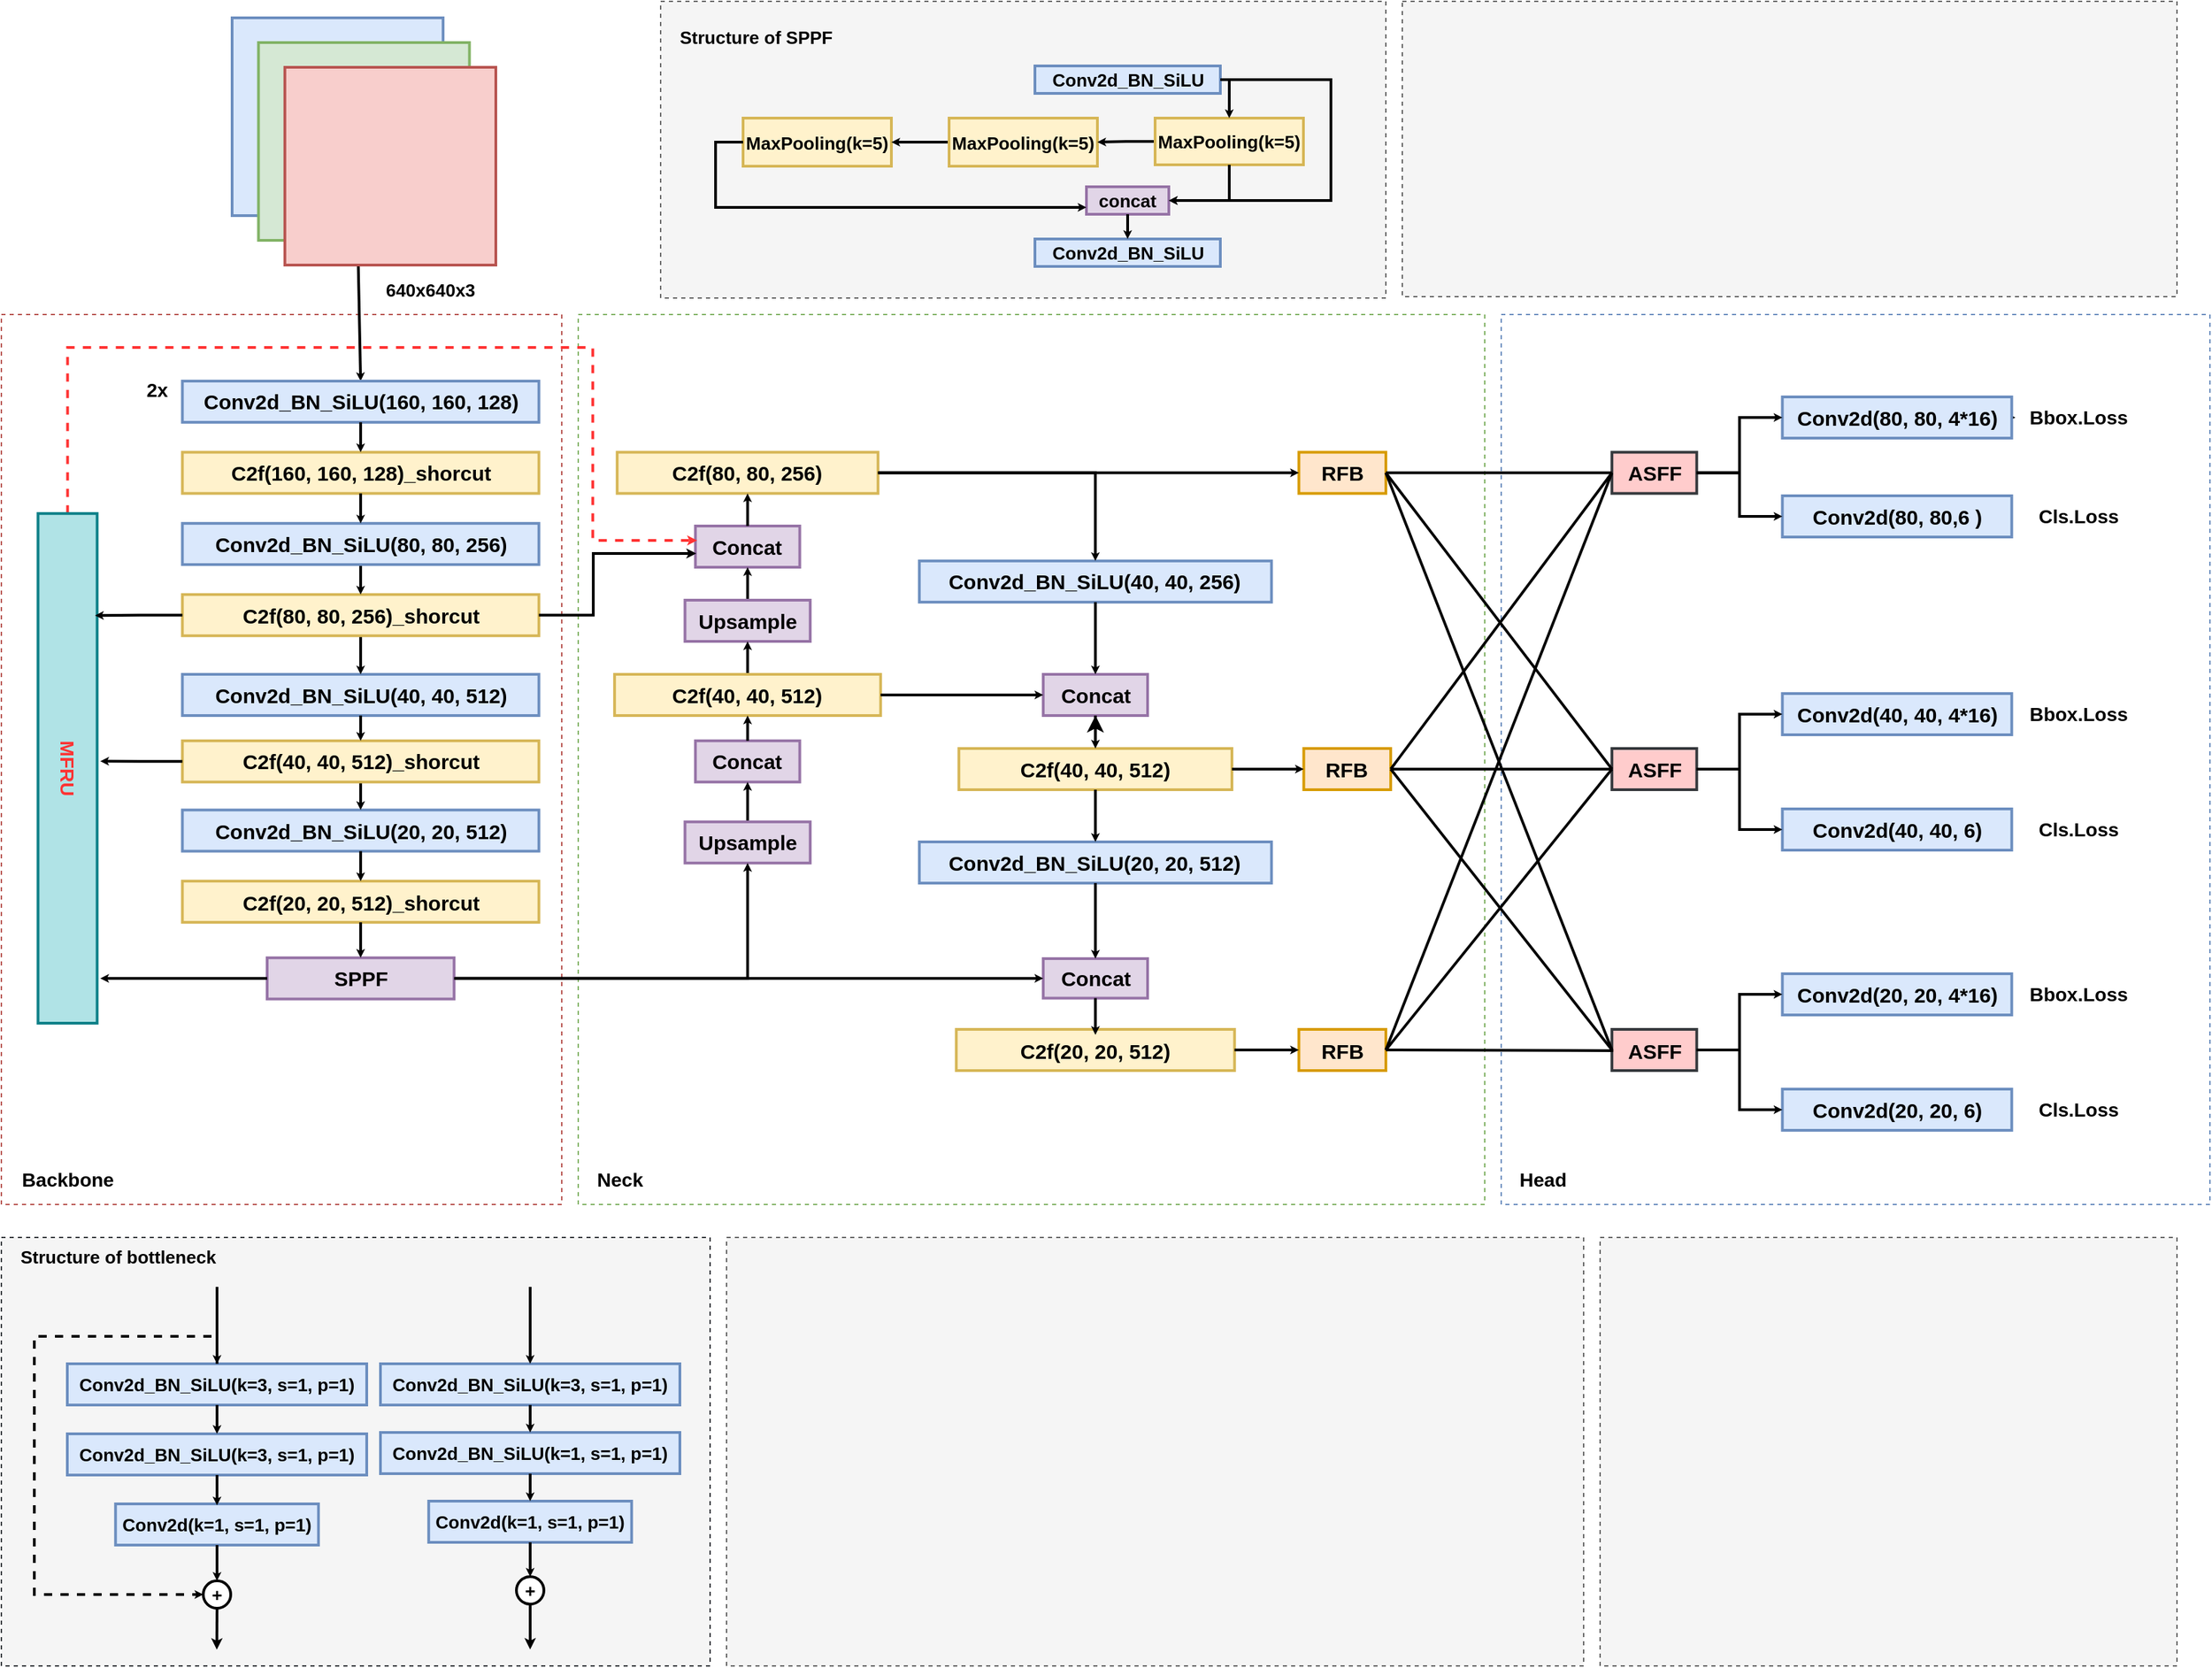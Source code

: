 <mxfile version="21.6.1" type="device">
  <diagram name="第 1 页" id="NDr2Wt75yoK7TmTYEIS4">
    <mxGraphModel dx="2940" dy="1697" grid="1" gridSize="12" guides="0" tooltips="1" connect="1" arrows="1" fold="1" page="1" pageScale="1" pageWidth="827" pageHeight="1169" math="1" shadow="0">
      <root>
        <mxCell id="0" />
        <mxCell id="1" parent="0" />
        <mxCell id="lHUa5RbBdk3-81Ev4RZT-33" value="" style="rounded=0;whiteSpace=wrap;html=1;fillColor=none;dashed=1;strokeColor=#6c8ebf;" vertex="1" parent="1">
          <mxGeometry x="1116" y="228" width="516" height="648" as="geometry" />
        </mxCell>
        <mxCell id="lHUa5RbBdk3-81Ev4RZT-31" value="" style="rounded=0;whiteSpace=wrap;html=1;fillColor=none;dashed=1;strokeColor=#b85450;" vertex="1" parent="1">
          <mxGeometry x="24" y="228" width="408" height="648" as="geometry" />
        </mxCell>
        <mxCell id="lHUa5RbBdk3-81Ev4RZT-32" value="" style="rounded=0;whiteSpace=wrap;html=1;fillColor=none;dashed=1;strokeColor=#82b366;" vertex="1" parent="1">
          <mxGeometry x="444" y="228" width="660" height="648" as="geometry" />
        </mxCell>
        <mxCell id="z4h9OHSXeyEkgedwNMql-49" value="" style="rounded=0;whiteSpace=wrap;html=1;fillColor=#f5f5f5;dashed=1;strokeColor=#36393d;" parent="1" vertex="1">
          <mxGeometry x="24" y="900" width="516" height="312" as="geometry" />
        </mxCell>
        <mxCell id="actxbfNUs20nw73ZWsB2-2" value="" style="rounded=0;whiteSpace=wrap;html=1;fillColor=#f5f5f5;strokeColor=#666666;dashed=1;fontColor=#333333;fontSize=13;fontStyle=1;strokeWidth=1;" parent="1" vertex="1">
          <mxGeometry x="552" y="900" width="624" height="312" as="geometry" />
        </mxCell>
        <mxCell id="rH9pZTcMaieKyR6sFyvk-13" value="&lt;font style=&quot;font-size: 13px;&quot;&gt;640x640x3&lt;/font&gt;" style="text;html=1;align=center;verticalAlign=middle;resizable=0;points=[];autosize=1;strokeColor=none;fillColor=none;fontStyle=1;fontSize=13;strokeWidth=2;" parent="1" vertex="1">
          <mxGeometry x="288" y="192.0" width="96" height="36" as="geometry" />
        </mxCell>
        <mxCell id="3EQ2N2UAVcV_zlqHuZXD-59" value="Structure of bottleneck" style="text;whiteSpace=wrap;fontStyle=1;fontSize=13;strokeWidth=2;" parent="1" vertex="1">
          <mxGeometry x="36" y="900" width="168" height="28" as="geometry" />
        </mxCell>
        <mxCell id="QCKjsTRWbGNC5z5zQ7tu-47" value="&lt;font style=&quot;font-size: 14px;&quot;&gt;&lt;span style=&quot;font-size: 14px;&quot;&gt;Backbone&lt;/span&gt;&lt;/font&gt;" style="text;html=1;align=center;verticalAlign=middle;resizable=0;points=[];autosize=1;strokeColor=none;fillColor=none;fontSize=14;fontStyle=1;strokeWidth=2;" parent="1" vertex="1">
          <mxGeometry x="24" y="840" width="96" height="36" as="geometry" />
        </mxCell>
        <mxCell id="QCKjsTRWbGNC5z5zQ7tu-48" value="&lt;font style=&quot;font-size: 14px;&quot;&gt;&lt;span style=&quot;font-size: 14px;&quot;&gt;Neck&lt;/span&gt;&lt;/font&gt;" style="text;html=1;align=center;verticalAlign=middle;resizable=0;points=[];autosize=1;strokeColor=none;fillColor=none;fontSize=14;fontStyle=1;strokeWidth=2;" parent="1" vertex="1">
          <mxGeometry x="444" y="840" width="60" height="36" as="geometry" />
        </mxCell>
        <mxCell id="QCKjsTRWbGNC5z5zQ7tu-49" value="&lt;font style=&quot;font-size: 14px;&quot;&gt;&lt;span style=&quot;font-size: 14px;&quot;&gt;Head&lt;/span&gt;&lt;/font&gt;" style="text;html=1;align=center;verticalAlign=middle;resizable=0;points=[];autosize=1;strokeColor=none;fillColor=none;fontSize=14;fontStyle=1;strokeWidth=2;" parent="1" vertex="1">
          <mxGeometry x="1116.0" y="840" width="60" height="36" as="geometry" />
        </mxCell>
        <mxCell id="wCTWLyg3z84zOQGdiqtX-27" value="" style="rounded=0;whiteSpace=wrap;html=1;fillColor=#f5f5f5;strokeColor=#666666;dashed=1;fontColor=#333333;fontSize=13;fontStyle=1;strokeWidth=1;" parent="1" vertex="1">
          <mxGeometry x="1188" y="900" width="420" height="312" as="geometry" />
        </mxCell>
        <mxCell id="wCTWLyg3z84zOQGdiqtX-28" value="" style="rounded=0;whiteSpace=wrap;html=1;fillColor=#f5f5f5;strokeColor=#666666;dashed=1;rotation=0;fontColor=#333333;fontSize=13;fontStyle=1;strokeWidth=1;" parent="1" vertex="1">
          <mxGeometry x="1044" width="564" height="215" as="geometry" />
        </mxCell>
        <mxCell id="z4h9OHSXeyEkgedwNMql-3" value="" style="endArrow=classic;html=1;rounded=0;entryX=0.5;entryY=0;entryDx=0;entryDy=0;strokeWidth=2;endSize=0;fontSize=13;fontStyle=1;exitX=0.348;exitY=0.999;exitDx=0;exitDy=0;exitPerimeter=0;" parent="1" target="QCKjsTRWbGNC5z5zQ7tu-2" edge="1" source="z4h9OHSXeyEkgedwNMql-6">
          <mxGeometry width="50" height="50" relative="1" as="geometry">
            <mxPoint x="288" y="168" as="sourcePoint" />
            <mxPoint x="396" y="168" as="targetPoint" />
          </mxGeometry>
        </mxCell>
        <mxCell id="z4h9OHSXeyEkgedwNMql-7" value="" style="group;fontSize=13;fontStyle=1;strokeWidth=2;" parent="1" vertex="1" connectable="0">
          <mxGeometry x="192" y="12" width="192" height="180" as="geometry" />
        </mxCell>
        <mxCell id="z4h9OHSXeyEkgedwNMql-4" value="" style="rounded=0;whiteSpace=wrap;html=1;fillColor=#dae8fc;strokeColor=#6c8ebf;fontSize=13;fontStyle=1;strokeWidth=2;" parent="z4h9OHSXeyEkgedwNMql-7" vertex="1">
          <mxGeometry width="153.6" height="144.0" as="geometry" />
        </mxCell>
        <mxCell id="z4h9OHSXeyEkgedwNMql-5" value="" style="rounded=0;whiteSpace=wrap;html=1;fillColor=#d5e8d4;strokeColor=#82b366;fontSize=13;fontStyle=1;strokeWidth=2;" parent="z4h9OHSXeyEkgedwNMql-7" vertex="1">
          <mxGeometry x="19.2" y="18.0" width="153.6" height="144.0" as="geometry" />
        </mxCell>
        <mxCell id="z4h9OHSXeyEkgedwNMql-6" value="" style="rounded=0;whiteSpace=wrap;html=1;fillColor=#f8cecc;strokeColor=#b85450;fontSize=13;fontStyle=1;strokeWidth=2;" parent="z4h9OHSXeyEkgedwNMql-7" vertex="1">
          <mxGeometry x="38.4" y="36.0" width="153.6" height="144.0" as="geometry" />
        </mxCell>
        <mxCell id="z4h9OHSXeyEkgedwNMql-44" value="" style="group" parent="1" vertex="1" connectable="0">
          <mxGeometry x="504" width="528" height="216" as="geometry" />
        </mxCell>
        <mxCell id="3EQ2N2UAVcV_zlqHuZXD-55" value="" style="rounded=0;whiteSpace=wrap;html=1;fillColor=#f5f5f5;strokeColor=#666666;dashed=1;fontColor=#333333;fontSize=13;fontStyle=1;strokeWidth=1;" parent="z4h9OHSXeyEkgedwNMql-44" vertex="1">
          <mxGeometry width="528" height="216" as="geometry" />
        </mxCell>
        <mxCell id="3EQ2N2UAVcV_zlqHuZXD-58" value="Structure of SPPF" style="text;whiteSpace=wrap;fontStyle=1;fontSize=13;strokeWidth=2;" parent="z4h9OHSXeyEkgedwNMql-44" vertex="1">
          <mxGeometry x="12" y="12" width="130" height="28" as="geometry" />
        </mxCell>
        <mxCell id="3EQ2N2UAVcV_zlqHuZXD-28" value="MaxPooling&lt;span style=&quot;background-color: initial; font-size: 13px;&quot;&gt;(k=5)&lt;/span&gt;" style="rounded=0;whiteSpace=wrap;html=1;fillColor=#fff2cc;strokeColor=#d6b656;fontSize=13;fontStyle=1;strokeWidth=2;" parent="z4h9OHSXeyEkgedwNMql-44" vertex="1">
          <mxGeometry x="60" y="85" width="108" height="35" as="geometry" />
        </mxCell>
        <mxCell id="3EQ2N2UAVcV_zlqHuZXD-29" value="" style="edgeStyle=orthogonalEdgeStyle;rounded=0;orthogonalLoop=1;jettySize=auto;html=1;fontSize=13;fontStyle=1;strokeWidth=2;endSize=0;" parent="z4h9OHSXeyEkgedwNMql-44" source="3EQ2N2UAVcV_zlqHuZXD-31" target="3EQ2N2UAVcV_zlqHuZXD-28" edge="1">
          <mxGeometry relative="1" as="geometry" />
        </mxCell>
        <mxCell id="3EQ2N2UAVcV_zlqHuZXD-31" value="MaxPooling&lt;span style=&quot;background-color: initial; font-size: 13px;&quot;&gt;(k=5)&lt;/span&gt;" style="rounded=0;whiteSpace=wrap;html=1;fillColor=#fff2cc;strokeColor=#d6b656;fontSize=13;fontStyle=1;rotation=0;strokeWidth=2;" parent="z4h9OHSXeyEkgedwNMql-44" vertex="1">
          <mxGeometry x="210" y="85" width="108" height="35" as="geometry" />
        </mxCell>
        <mxCell id="3EQ2N2UAVcV_zlqHuZXD-32" value="" style="edgeStyle=orthogonalEdgeStyle;rounded=0;orthogonalLoop=1;jettySize=auto;html=1;fontSize=13;fontStyle=1;strokeWidth=2;endSize=0;" parent="z4h9OHSXeyEkgedwNMql-44" source="3EQ2N2UAVcV_zlqHuZXD-34" target="3EQ2N2UAVcV_zlqHuZXD-31" edge="1">
          <mxGeometry relative="1" as="geometry" />
        </mxCell>
        <mxCell id="3EQ2N2UAVcV_zlqHuZXD-34" value="MaxPooling&lt;span style=&quot;background-color: initial; font-size: 13px;&quot;&gt;(k=5)&lt;/span&gt;" style="rounded=0;whiteSpace=wrap;html=1;fillColor=#fff2cc;strokeColor=#d6b656;fontSize=13;fontStyle=1;rotation=0;strokeWidth=2;" parent="z4h9OHSXeyEkgedwNMql-44" vertex="1">
          <mxGeometry x="360" y="85" width="108" height="34" as="geometry" />
        </mxCell>
        <mxCell id="3EQ2N2UAVcV_zlqHuZXD-35" style="edgeStyle=orthogonalEdgeStyle;rounded=0;orthogonalLoop=1;jettySize=auto;html=1;exitX=0.5;exitY=1;exitDx=0;exitDy=0;entryX=0.5;entryY=0;entryDx=0;entryDy=0;fontSize=13;fontStyle=1;strokeWidth=2;" parent="z4h9OHSXeyEkgedwNMql-44" source="3EQ2N2UAVcV_zlqHuZXD-39" edge="1">
          <mxGeometry relative="1" as="geometry">
            <mxPoint x="371.0" y="174" as="targetPoint" />
          </mxGeometry>
        </mxCell>
        <mxCell id="3EQ2N2UAVcV_zlqHuZXD-36" value="concat" style="rounded=0;whiteSpace=wrap;html=1;rotation=0;fillColor=#e1d5e7;strokeColor=#9673a6;fontSize=13;fontStyle=1;strokeWidth=2;" parent="z4h9OHSXeyEkgedwNMql-44" vertex="1">
          <mxGeometry x="310" y="135" width="60" height="20" as="geometry" />
        </mxCell>
        <mxCell id="z4h9OHSXeyEkgedwNMql-41" style="edgeStyle=orthogonalEdgeStyle;rounded=0;orthogonalLoop=1;jettySize=auto;html=1;exitX=0;exitY=0.5;exitDx=0;exitDy=0;entryX=0;entryY=0.75;entryDx=0;entryDy=0;strokeWidth=2;endSize=0;fontSize=13;fontStyle=1" parent="z4h9OHSXeyEkgedwNMql-44" source="3EQ2N2UAVcV_zlqHuZXD-28" target="3EQ2N2UAVcV_zlqHuZXD-36" edge="1">
          <mxGeometry relative="1" as="geometry" />
        </mxCell>
        <mxCell id="3EQ2N2UAVcV_zlqHuZXD-33" style="edgeStyle=orthogonalEdgeStyle;rounded=0;orthogonalLoop=1;jettySize=auto;html=1;exitX=0.5;exitY=1;exitDx=0;exitDy=0;entryX=1;entryY=0.5;entryDx=0;entryDy=0;fontSize=13;fontStyle=1;strokeWidth=2;endSize=0;" parent="z4h9OHSXeyEkgedwNMql-44" source="3EQ2N2UAVcV_zlqHuZXD-34" target="3EQ2N2UAVcV_zlqHuZXD-36" edge="1">
          <mxGeometry relative="1" as="geometry" />
        </mxCell>
        <mxCell id="3EQ2N2UAVcV_zlqHuZXD-37" style="edgeStyle=orthogonalEdgeStyle;rounded=0;orthogonalLoop=1;jettySize=auto;html=1;exitX=1;exitY=0.5;exitDx=0;exitDy=0;entryX=0.5;entryY=0;entryDx=0;entryDy=0;fontSize=13;fontStyle=1;strokeWidth=2;endSize=0;" parent="z4h9OHSXeyEkgedwNMql-44" source="3EQ2N2UAVcV_zlqHuZXD-38" target="3EQ2N2UAVcV_zlqHuZXD-34" edge="1">
          <mxGeometry relative="1" as="geometry" />
        </mxCell>
        <mxCell id="3EQ2N2UAVcV_zlqHuZXD-38" value="Conv2d_BN_SiLU" style="rounded=0;whiteSpace=wrap;html=1;fillColor=#dae8fc;strokeColor=#6c8ebf;fontSize=13;fontStyle=1;strokeWidth=2;" parent="z4h9OHSXeyEkgedwNMql-44" vertex="1">
          <mxGeometry x="272.5" y="47" width="135" height="20" as="geometry" />
        </mxCell>
        <mxCell id="3EQ2N2UAVcV_zlqHuZXD-26" style="edgeStyle=orthogonalEdgeStyle;rounded=0;orthogonalLoop=1;jettySize=auto;html=1;exitX=1;exitY=0.5;exitDx=0;exitDy=0;entryX=1;entryY=0.5;entryDx=0;entryDy=0;fontSize=13;fontStyle=1;strokeWidth=2;endSize=0;" parent="z4h9OHSXeyEkgedwNMql-44" source="3EQ2N2UAVcV_zlqHuZXD-38" target="3EQ2N2UAVcV_zlqHuZXD-36" edge="1">
          <mxGeometry relative="1" as="geometry">
            <mxPoint x="477.5" y="45" as="sourcePoint" />
            <Array as="points">
              <mxPoint x="488" y="57" />
              <mxPoint x="488" y="145" />
            </Array>
          </mxGeometry>
        </mxCell>
        <mxCell id="3EQ2N2UAVcV_zlqHuZXD-39" value="Conv2d_BN_SiLU" style="rounded=0;whiteSpace=wrap;html=1;fillColor=#dae8fc;strokeColor=#6c8ebf;fontSize=13;fontStyle=1;strokeWidth=2;" parent="z4h9OHSXeyEkgedwNMql-44" vertex="1">
          <mxGeometry x="272.5" y="173" width="135" height="20" as="geometry" />
        </mxCell>
        <mxCell id="z4h9OHSXeyEkgedwNMql-42" style="edgeStyle=orthogonalEdgeStyle;rounded=0;orthogonalLoop=1;jettySize=auto;html=1;exitX=0.5;exitY=1;exitDx=0;exitDy=0;entryX=0.5;entryY=0;entryDx=0;entryDy=0;strokeWidth=2;endSize=0;fontSize=13;fontStyle=1" parent="z4h9OHSXeyEkgedwNMql-44" source="3EQ2N2UAVcV_zlqHuZXD-36" target="3EQ2N2UAVcV_zlqHuZXD-39" edge="1">
          <mxGeometry relative="1" as="geometry" />
        </mxCell>
        <mxCell id="z4h9OHSXeyEkgedwNMql-45" value="" style="group" parent="1" vertex="1" connectable="0">
          <mxGeometry x="48" y="972" width="470" height="198" as="geometry" />
        </mxCell>
        <mxCell id="Cyz7uXUKyh5RpZamixAs-4" value="Conv2d_BN_SiLU(k=3, s=1, p=1)" style="rounded=0;whiteSpace=wrap;html=1;fillColor=#dae8fc;strokeColor=#6c8ebf;fontSize=13;fontStyle=1;strokeWidth=2;" parent="z4h9OHSXeyEkgedwNMql-45" vertex="1">
          <mxGeometry x="24" y="20" width="218" height="30" as="geometry" />
        </mxCell>
        <mxCell id="Cyz7uXUKyh5RpZamixAs-6" value="Conv2d_BN_SiLU(k=3, s=1, p=1)" style="rounded=0;whiteSpace=wrap;html=1;fillColor=#dae8fc;strokeColor=#6c8ebf;fontSize=13;fontStyle=1;strokeWidth=2;" parent="z4h9OHSXeyEkgedwNMql-45" vertex="1">
          <mxGeometry x="24" y="71" width="218" height="30" as="geometry" />
        </mxCell>
        <mxCell id="z4h9OHSXeyEkgedwNMql-10" style="edgeStyle=orthogonalEdgeStyle;rounded=0;orthogonalLoop=1;jettySize=auto;html=1;exitX=0.5;exitY=1;exitDx=0;exitDy=0;entryX=0.5;entryY=0;entryDx=0;entryDy=0;strokeWidth=2;endSize=0;fontSize=13;fontStyle=1" parent="z4h9OHSXeyEkgedwNMql-45" source="Cyz7uXUKyh5RpZamixAs-4" target="Cyz7uXUKyh5RpZamixAs-6" edge="1">
          <mxGeometry relative="1" as="geometry" />
        </mxCell>
        <mxCell id="Cyz7uXUKyh5RpZamixAs-8" value="Conv2d(k=1, s=1, p=1)" style="rounded=0;whiteSpace=wrap;html=1;fillColor=#dae8fc;strokeColor=#6c8ebf;fontSize=13;fontStyle=1;strokeWidth=2;" parent="z4h9OHSXeyEkgedwNMql-45" vertex="1">
          <mxGeometry x="59.125" y="122" width="147.75" height="30" as="geometry" />
        </mxCell>
        <mxCell id="z4h9OHSXeyEkgedwNMql-11" style="edgeStyle=orthogonalEdgeStyle;rounded=0;orthogonalLoop=1;jettySize=auto;html=1;exitX=0.5;exitY=1;exitDx=0;exitDy=0;entryX=0.5;entryY=0.035;entryDx=0;entryDy=0;entryPerimeter=0;strokeWidth=2;endSize=0;fontSize=13;fontStyle=1" parent="z4h9OHSXeyEkgedwNMql-45" source="Cyz7uXUKyh5RpZamixAs-6" target="Cyz7uXUKyh5RpZamixAs-8" edge="1">
          <mxGeometry relative="1" as="geometry" />
        </mxCell>
        <mxCell id="Cyz7uXUKyh5RpZamixAs-9" value="" style="endArrow=classic;html=1;rounded=0;fontSize=13;fontStyle=1;strokeWidth=2;" parent="z4h9OHSXeyEkgedwNMql-45" target="Cyz7uXUKyh5RpZamixAs-4" edge="1">
          <mxGeometry width="50" height="50" relative="1" as="geometry">
            <mxPoint x="106" y="50" as="sourcePoint" />
            <mxPoint x="123" y="120" as="targetPoint" />
          </mxGeometry>
        </mxCell>
        <mxCell id="Cyz7uXUKyh5RpZamixAs-14" value="&lt;font style=&quot;font-size: 13px;&quot;&gt;&lt;span style=&quot;font-size: 13px;&quot;&gt;+&lt;/span&gt;&lt;/font&gt;" style="ellipse;whiteSpace=wrap;html=1;aspect=fixed;fontSize=13;fontStyle=1;strokeWidth=2;" parent="z4h9OHSXeyEkgedwNMql-45" vertex="1">
          <mxGeometry x="123" y="178" width="20" height="20" as="geometry" />
        </mxCell>
        <mxCell id="z4h9OHSXeyEkgedwNMql-40" style="edgeStyle=orthogonalEdgeStyle;rounded=0;orthogonalLoop=1;jettySize=auto;html=1;exitX=0.5;exitY=0;exitDx=0;exitDy=0;entryX=0;entryY=0.5;entryDx=0;entryDy=0;strokeWidth=2;endSize=0;fontSize=13;fontStyle=1;dashed=1;" parent="z4h9OHSXeyEkgedwNMql-45" source="Cyz7uXUKyh5RpZamixAs-4" target="Cyz7uXUKyh5RpZamixAs-14" edge="1">
          <mxGeometry relative="1" as="geometry">
            <Array as="points">
              <mxPoint x="133" />
              <mxPoint />
              <mxPoint y="188" />
            </Array>
          </mxGeometry>
        </mxCell>
        <mxCell id="z4h9OHSXeyEkgedwNMql-12" style="edgeStyle=orthogonalEdgeStyle;rounded=0;orthogonalLoop=1;jettySize=auto;html=1;exitX=0.5;exitY=1;exitDx=0;exitDy=0;entryX=0.5;entryY=0;entryDx=0;entryDy=0;strokeWidth=2;endSize=0;fontSize=13;fontStyle=1" parent="z4h9OHSXeyEkgedwNMql-45" source="Cyz7uXUKyh5RpZamixAs-8" target="Cyz7uXUKyh5RpZamixAs-14" edge="1">
          <mxGeometry relative="1" as="geometry" />
        </mxCell>
        <mxCell id="Cyz7uXUKyh5RpZamixAs-21" value="Conv2d(k=1, s=1, p=1)" style="rounded=0;whiteSpace=wrap;html=1;fillColor=#dae8fc;strokeColor=#6c8ebf;fontSize=13;fontStyle=1;rotation=0;strokeWidth=2;" parent="z4h9OHSXeyEkgedwNMql-45" vertex="1">
          <mxGeometry x="287.125" y="120" width="147.75" height="30" as="geometry" />
        </mxCell>
        <mxCell id="Cyz7uXUKyh5RpZamixAs-22" value="" style="endArrow=classic;html=1;rounded=0;fontSize=13;fontStyle=1;strokeWidth=2;" parent="z4h9OHSXeyEkgedwNMql-45" edge="1">
          <mxGeometry width="50" height="50" relative="1" as="geometry">
            <mxPoint x="367" y="51" as="sourcePoint" />
            <mxPoint x="367" y="51" as="targetPoint" />
          </mxGeometry>
        </mxCell>
        <mxCell id="Cyz7uXUKyh5RpZamixAs-27" value="&lt;font style=&quot;font-size: 13px;&quot;&gt;&lt;span style=&quot;font-size: 13px;&quot;&gt;+&lt;/span&gt;&lt;/font&gt;" style="ellipse;whiteSpace=wrap;html=1;aspect=fixed;fontSize=13;fontStyle=1;strokeWidth=2;" parent="z4h9OHSXeyEkgedwNMql-45" vertex="1">
          <mxGeometry x="351" y="175" width="20" height="20" as="geometry" />
        </mxCell>
        <mxCell id="z4h9OHSXeyEkgedwNMql-29" style="edgeStyle=orthogonalEdgeStyle;rounded=0;orthogonalLoop=1;jettySize=auto;html=1;exitX=0.5;exitY=1;exitDx=0;exitDy=0;entryX=0.5;entryY=0;entryDx=0;entryDy=0;strokeWidth=2;endSize=0;fontSize=13;fontStyle=1" parent="z4h9OHSXeyEkgedwNMql-45" source="Cyz7uXUKyh5RpZamixAs-21" target="Cyz7uXUKyh5RpZamixAs-27" edge="1">
          <mxGeometry relative="1" as="geometry" />
        </mxCell>
        <mxCell id="wCTWLyg3z84zOQGdiqtX-8" value="Conv2d_BN_SiLU(k=3, s=1, p=1)" style="rounded=0;whiteSpace=wrap;html=1;fillColor=#dae8fc;strokeColor=#6c8ebf;rotation=0;fontSize=13;fontStyle=1;strokeWidth=2;" parent="z4h9OHSXeyEkgedwNMql-45" vertex="1">
          <mxGeometry x="252" y="20" width="218" height="30" as="geometry" />
        </mxCell>
        <mxCell id="Cyz7uXUKyh5RpZamixAs-19" value="Conv2d_BN_SiLU(k=1, s=1, p=1)" style="rounded=0;whiteSpace=wrap;html=1;fillColor=#dae8fc;strokeColor=#6c8ebf;fontSize=13;fontStyle=1;rotation=0;strokeWidth=2;" parent="z4h9OHSXeyEkgedwNMql-45" vertex="1">
          <mxGeometry x="252" y="70" width="218" height="30" as="geometry" />
        </mxCell>
        <mxCell id="z4h9OHSXeyEkgedwNMql-28" style="edgeStyle=orthogonalEdgeStyle;rounded=0;orthogonalLoop=1;jettySize=auto;html=1;exitX=0.5;exitY=1;exitDx=0;exitDy=0;entryX=0.5;entryY=0;entryDx=0;entryDy=0;strokeWidth=2;endSize=0;fontSize=13;fontStyle=1" parent="z4h9OHSXeyEkgedwNMql-45" source="Cyz7uXUKyh5RpZamixAs-19" target="Cyz7uXUKyh5RpZamixAs-21" edge="1">
          <mxGeometry relative="1" as="geometry" />
        </mxCell>
        <mxCell id="z4h9OHSXeyEkgedwNMql-17" style="edgeStyle=orthogonalEdgeStyle;rounded=0;orthogonalLoop=1;jettySize=auto;html=1;exitX=0.5;exitY=1;exitDx=0;exitDy=0;entryX=0.5;entryY=0;entryDx=0;entryDy=0;strokeWidth=2;endSize=0;fontSize=13;fontStyle=1" parent="z4h9OHSXeyEkgedwNMql-45" source="wCTWLyg3z84zOQGdiqtX-8" target="Cyz7uXUKyh5RpZamixAs-19" edge="1">
          <mxGeometry relative="1" as="geometry" />
        </mxCell>
        <mxCell id="z4h9OHSXeyEkgedwNMql-47" value="" style="endArrow=classic;html=1;rounded=0;entryX=0.5;entryY=0;entryDx=0;entryDy=0;strokeWidth=2;endSize=0;" parent="1" target="Cyz7uXUKyh5RpZamixAs-4" edge="1">
          <mxGeometry width="50" height="50" relative="1" as="geometry">
            <mxPoint x="181" y="936" as="sourcePoint" />
            <mxPoint x="362" y="936" as="targetPoint" />
          </mxGeometry>
        </mxCell>
        <mxCell id="z4h9OHSXeyEkgedwNMql-50" value="" style="endArrow=classic;html=1;rounded=0;strokeWidth=2;endSize=0;" parent="1" target="wCTWLyg3z84zOQGdiqtX-8" edge="1">
          <mxGeometry width="50" height="50" relative="1" as="geometry">
            <mxPoint x="409" y="936" as="sourcePoint" />
            <mxPoint x="193" y="1004" as="targetPoint" />
          </mxGeometry>
        </mxCell>
        <mxCell id="z4h9OHSXeyEkgedwNMql-52" style="edgeStyle=orthogonalEdgeStyle;rounded=0;orthogonalLoop=1;jettySize=auto;html=1;exitX=0.5;exitY=1;exitDx=0;exitDy=0;entryX=0.304;entryY=0.962;entryDx=0;entryDy=0;entryPerimeter=0;strokeWidth=2;endSize=2;" parent="1" source="Cyz7uXUKyh5RpZamixAs-14" target="z4h9OHSXeyEkgedwNMql-49" edge="1">
          <mxGeometry relative="1" as="geometry" />
        </mxCell>
        <mxCell id="z4h9OHSXeyEkgedwNMql-55" style="edgeStyle=orthogonalEdgeStyle;rounded=0;orthogonalLoop=1;jettySize=auto;html=1;exitX=0.5;exitY=1;exitDx=0;exitDy=0;strokeWidth=2;endSize=2;" parent="1" source="Cyz7uXUKyh5RpZamixAs-27" edge="1">
          <mxGeometry relative="1" as="geometry">
            <mxPoint x="409" y="1200" as="targetPoint" />
            <Array as="points">
              <mxPoint x="409" y="1200" />
              <mxPoint x="409" y="1200" />
            </Array>
          </mxGeometry>
        </mxCell>
        <mxCell id="QCKjsTRWbGNC5z5zQ7tu-3" value="&lt;span style=&quot;font-size: 14px;&quot;&gt;&lt;font style=&quot;font-size: 14px;&quot;&gt;2x&lt;/font&gt;&lt;/span&gt;" style="text;html=1;align=center;verticalAlign=middle;resizable=0;points=[];autosize=1;strokeColor=none;fillColor=none;fontSize=14;fontStyle=1;strokeWidth=2;" parent="1" vertex="1">
          <mxGeometry x="113.233" y="264.952" width="48" height="36" as="geometry" />
        </mxCell>
        <mxCell id="QCKjsTRWbGNC5z5zQ7tu-20" value="&lt;span style=&quot;font-size: 15px;&quot;&gt;Concat&lt;/span&gt;" style="rounded=0;whiteSpace=wrap;html=1;rotation=0;fillColor=#e1d5e7;strokeColor=#9673a6;strokeWidth=2;fontSize=15;fontStyle=1" parent="1" vertex="1">
          <mxGeometry x="529.315" y="382" width="75.973" height="30" as="geometry" />
        </mxCell>
        <mxCell id="QCKjsTRWbGNC5z5zQ7tu-24" value="&lt;span style=&quot;font-size: 15px;&quot;&gt;Concat&lt;/span&gt;" style="rounded=0;whiteSpace=wrap;html=1;rotation=0;fillColor=#e1d5e7;strokeColor=#9673a6;strokeWidth=2;fontSize=15;fontStyle=1;flipH=0;flipV=1;" parent="1" vertex="1">
          <mxGeometry x="529.315" y="538.388" width="75.973" height="30" as="geometry" />
        </mxCell>
        <mxCell id="QCKjsTRWbGNC5z5zQ7tu-25" style="edgeStyle=orthogonalEdgeStyle;orthogonalLoop=1;jettySize=auto;html=1;exitX=0.5;exitY=0;exitDx=0;exitDy=0;entryX=0.5;entryY=1;entryDx=0;entryDy=0;strokeWidth=2;rounded=0;endSize=0;fontSize=15;fontStyle=1" parent="1" source="QCKjsTRWbGNC5z5zQ7tu-26" target="QCKjsTRWbGNC5z5zQ7tu-24" edge="1">
          <mxGeometry relative="1" as="geometry">
            <Array as="points">
              <mxPoint x="567.302" y="580.123" />
              <mxPoint x="567.302" y="580.123" />
            </Array>
          </mxGeometry>
        </mxCell>
        <mxCell id="QCKjsTRWbGNC5z5zQ7tu-26" value="&lt;span style=&quot;font-size: 15px;&quot;&gt;Upsample&lt;/span&gt;" style="rounded=0;whiteSpace=wrap;html=1;rotation=0;fillColor=#e1d5e7;strokeColor=#9673a6;strokeWidth=2;fontSize=15;fontStyle=1" parent="1" vertex="1">
          <mxGeometry x="521.718" y="597.393" width="91.167" height="30" as="geometry" />
        </mxCell>
        <mxCell id="Gp3RY7wI41NApQQ0laFh-113" style="edgeStyle=orthogonalEdgeStyle;rounded=0;orthogonalLoop=1;jettySize=auto;html=1;exitX=0.5;exitY=0;exitDx=0;exitDy=0;entryX=0.5;entryY=1;entryDx=0;entryDy=0;strokeWidth=2;endSize=0;startSize=2;fontSize=15;fontStyle=1" parent="1" source="QCKjsTRWbGNC5z5zQ7tu-28" target="QCKjsTRWbGNC5z5zQ7tu-20" edge="1">
          <mxGeometry relative="1" as="geometry" />
        </mxCell>
        <mxCell id="QCKjsTRWbGNC5z5zQ7tu-28" value="&lt;span style=&quot;font-size: 15px;&quot;&gt;Upsample&lt;/span&gt;" style="rounded=0;whiteSpace=wrap;html=1;rotation=0;fillColor=#e1d5e7;strokeColor=#9673a6;strokeWidth=2;fontSize=15;fontStyle=1" parent="1" vertex="1">
          <mxGeometry x="521.718" y="436" width="91.167" height="30" as="geometry" />
        </mxCell>
        <mxCell id="Gp3RY7wI41NApQQ0laFh-109" style="edgeStyle=orthogonalEdgeStyle;rounded=0;orthogonalLoop=1;jettySize=auto;html=1;exitX=1;exitY=0.5;exitDx=0;exitDy=0;entryX=0.5;entryY=1;entryDx=0;entryDy=0;strokeWidth=2;endSize=0;fontSize=15;fontStyle=1" parent="1" source="QCKjsTRWbGNC5z5zQ7tu-31" target="QCKjsTRWbGNC5z5zQ7tu-26" edge="1">
          <mxGeometry relative="1" as="geometry" />
        </mxCell>
        <mxCell id="Gp3RY7wI41NApQQ0laFh-112" style="edgeStyle=orthogonalEdgeStyle;rounded=0;orthogonalLoop=1;jettySize=auto;html=1;exitX=0.5;exitY=0;exitDx=0;exitDy=0;entryX=0.5;entryY=1;entryDx=0;entryDy=0;strokeWidth=2;endSize=0;fontSize=15;fontStyle=1" parent="1" source="QCKjsTRWbGNC5z5zQ7tu-34" target="QCKjsTRWbGNC5z5zQ7tu-28" edge="1">
          <mxGeometry relative="1" as="geometry" />
        </mxCell>
        <mxCell id="QCKjsTRWbGNC5z5zQ7tu-34" value="&lt;span style=&quot;font-size: 15px;&quot;&gt;C2f(40, 40, 512)&lt;/span&gt;" style="rounded=0;whiteSpace=wrap;html=1;fillColor=#fff2cc;strokeColor=#d6b656;strokeWidth=2;fontSize=15;fontStyle=1" parent="1" vertex="1">
          <mxGeometry x="470.436" y="490" width="193.731" height="30" as="geometry" />
        </mxCell>
        <mxCell id="Gp3RY7wI41NApQQ0laFh-111" style="edgeStyle=orthogonalEdgeStyle;rounded=0;orthogonalLoop=1;jettySize=auto;html=1;exitX=0.5;exitY=0;exitDx=0;exitDy=0;entryX=0.5;entryY=1;entryDx=0;entryDy=0;strokeWidth=2;endSize=0;fontSize=15;fontStyle=1" parent="1" source="QCKjsTRWbGNC5z5zQ7tu-24" target="QCKjsTRWbGNC5z5zQ7tu-34" edge="1">
          <mxGeometry relative="1" as="geometry" />
        </mxCell>
        <mxCell id="QCKjsTRWbGNC5z5zQ7tu-37" value="&lt;span style=&quot;font-size: 15px;&quot;&gt;C2f(80, 80, 256)&lt;/span&gt;" style="rounded=0;whiteSpace=wrap;html=1;fillColor=#fff2cc;strokeColor=#d6b656;strokeWidth=2;fontSize=15;fontStyle=1" parent="1" vertex="1">
          <mxGeometry x="472.336" y="328.274" width="189.932" height="30" as="geometry" />
        </mxCell>
        <mxCell id="Gp3RY7wI41NApQQ0laFh-114" style="edgeStyle=orthogonalEdgeStyle;rounded=0;orthogonalLoop=1;jettySize=auto;html=1;exitX=0.5;exitY=0;exitDx=0;exitDy=0;entryX=0.5;entryY=1;entryDx=0;entryDy=0;strokeWidth=2;endSize=0;fontSize=15;fontStyle=1" parent="1" source="QCKjsTRWbGNC5z5zQ7tu-20" target="QCKjsTRWbGNC5z5zQ7tu-37" edge="1">
          <mxGeometry relative="1" as="geometry" />
        </mxCell>
        <mxCell id="QCKjsTRWbGNC5z5zQ7tu-39" value="Conv2d_BN_SiLU(40, 40, 256)" style="rounded=0;whiteSpace=wrap;html=1;fillColor=#dae8fc;strokeColor=#6c8ebf;strokeWidth=2;fontSize=15;fontStyle=1" parent="1" vertex="1">
          <mxGeometry x="692.34" y="407.427" width="256.408" height="30" as="geometry" />
        </mxCell>
        <mxCell id="QCKjsTRWbGNC5z5zQ7tu-35" value="" style="edgeStyle=orthogonalEdgeStyle;rounded=0;orthogonalLoop=1;jettySize=auto;html=1;strokeWidth=2;endSize=0;fontSize=15;fontStyle=1" parent="1" source="QCKjsTRWbGNC5z5zQ7tu-37" target="QCKjsTRWbGNC5z5zQ7tu-39" edge="1">
          <mxGeometry relative="1" as="geometry" />
        </mxCell>
        <mxCell id="QCKjsTRWbGNC5z5zQ7tu-41" value="&lt;span style=&quot;font-size: 15px;&quot;&gt;&lt;font style=&quot;font-size: 15px;&quot;&gt;C2f(40, 40, 512)&lt;/font&gt;&lt;/span&gt;" style="rounded=0;whiteSpace=wrap;html=1;fillColor=#fff2cc;strokeColor=#d6b656;rotation=0;strokeWidth=2;fontSize=15;fontStyle=1" parent="1" vertex="1">
          <mxGeometry x="721.147" y="544" width="198.796" height="30" as="geometry" />
        </mxCell>
        <mxCell id="Gp3RY7wI41NApQQ0laFh-126" style="edgeStyle=orthogonalEdgeStyle;rounded=0;orthogonalLoop=1;jettySize=auto;html=1;exitX=0.5;exitY=1;exitDx=0;exitDy=0;entryX=0.5;entryY=0;entryDx=0;entryDy=0;strokeWidth=2;endSize=0;fontSize=15;fontStyle=1" parent="1" source="QCKjsTRWbGNC5z5zQ7tu-43" target="QCKjsTRWbGNC5z5zQ7tu-41" edge="1">
          <mxGeometry relative="1" as="geometry" />
        </mxCell>
        <mxCell id="QCKjsTRWbGNC5z5zQ7tu-43" value="&lt;span style=&quot;font-size: 15px;&quot;&gt;Concat&lt;/span&gt;" style="rounded=0;whiteSpace=wrap;html=1;rotation=0;fillColor=#e1d5e7;strokeColor=#9673a6;strokeWidth=2;fontStyle=1;fontSize=15;" parent="1" vertex="1">
          <mxGeometry x="782.558" y="490" width="75.973" height="30" as="geometry" />
        </mxCell>
        <mxCell id="QCKjsTRWbGNC5z5zQ7tu-33" style="edgeStyle=orthogonalEdgeStyle;rounded=0;orthogonalLoop=1;jettySize=auto;html=1;exitX=1;exitY=0.5;exitDx=0;exitDy=0;entryX=0;entryY=0.5;entryDx=0;entryDy=0;strokeWidth=2;endSize=0;fontSize=15;fontStyle=1" parent="1" source="QCKjsTRWbGNC5z5zQ7tu-34" target="QCKjsTRWbGNC5z5zQ7tu-43" edge="1">
          <mxGeometry relative="1" as="geometry" />
        </mxCell>
        <mxCell id="Gp3RY7wI41NApQQ0laFh-125" style="edgeStyle=orthogonalEdgeStyle;rounded=0;orthogonalLoop=1;jettySize=auto;html=1;exitX=0.5;exitY=1;exitDx=0;exitDy=0;entryX=0.5;entryY=0;entryDx=0;entryDy=0;strokeWidth=2;endSize=0;fontSize=15;fontStyle=1" parent="1" source="QCKjsTRWbGNC5z5zQ7tu-39" target="QCKjsTRWbGNC5z5zQ7tu-43" edge="1">
          <mxGeometry relative="1" as="geometry" />
        </mxCell>
        <mxCell id="QCKjsTRWbGNC5z5zQ7tu-60" value="ASFF" style="rounded=0;whiteSpace=wrap;html=1;fillColor=#ffcccc;strokeColor=#36393d;fontStyle=1;fontSize=15;strokeWidth=2;" parent="1" vertex="1">
          <mxGeometry x="1196.61" y="328.274" width="61.728" height="30" as="geometry" />
        </mxCell>
        <mxCell id="QCKjsTRWbGNC5z5zQ7tu-61" value="ASFF" style="rounded=0;whiteSpace=wrap;html=1;fillColor=#ffcccc;strokeColor=#36393d;fontStyle=1;fontSize=15;strokeWidth=2;" parent="1" vertex="1">
          <mxGeometry x="1196.61" y="544" width="61.728" height="30" as="geometry" />
        </mxCell>
        <mxCell id="QCKjsTRWbGNC5z5zQ7tu-62" style="edgeStyle=orthogonalEdgeStyle;rounded=0;orthogonalLoop=1;jettySize=auto;html=1;exitX=0.5;exitY=1;exitDx=0;exitDy=0;strokeWidth=2;fontStyle=1;fontSize=15;" parent="1" source="QCKjsTRWbGNC5z5zQ7tu-43" target="QCKjsTRWbGNC5z5zQ7tu-43" edge="1">
          <mxGeometry relative="1" as="geometry" />
        </mxCell>
        <mxCell id="AcdIDkAA3K5HN77T5y5R-11" style="edgeStyle=orthogonalEdgeStyle;rounded=0;orthogonalLoop=1;jettySize=auto;html=1;exitX=1;exitY=0.5;exitDx=0;exitDy=0;endSize=0;strokeWidth=2;fontSize=15;fontStyle=1" parent="1" source="QCKjsTRWbGNC5z5zQ7tu-67" edge="1">
          <mxGeometry relative="1" as="geometry">
            <mxPoint x="1490.372" y="302.37" as="targetPoint" />
          </mxGeometry>
        </mxCell>
        <mxCell id="QCKjsTRWbGNC5z5zQ7tu-67" value="Conv2d(80, 80, 4*16)" style="rounded=0;whiteSpace=wrap;html=1;fillColor=#dae8fc;strokeColor=#6c8ebf;fontStyle=1;fontSize=15;rotation=0;strokeWidth=2;" parent="1" vertex="1">
          <mxGeometry x="1320.7" y="288" width="167" height="30" as="geometry" />
        </mxCell>
        <mxCell id="lHUa5RbBdk3-81Ev4RZT-9" style="edgeStyle=orthogonalEdgeStyle;rounded=0;orthogonalLoop=1;jettySize=auto;html=1;exitX=1;exitY=0.5;exitDx=0;exitDy=0;entryX=0;entryY=0.5;entryDx=0;entryDy=0;strokeWidth=2;endSize=0;fontSize=15;" edge="1" parent="1" source="QCKjsTRWbGNC5z5zQ7tu-60" target="QCKjsTRWbGNC5z5zQ7tu-67">
          <mxGeometry relative="1" as="geometry" />
        </mxCell>
        <mxCell id="QCKjsTRWbGNC5z5zQ7tu-69" value="Conv2d(80, 80,6 )" style="rounded=0;whiteSpace=wrap;html=1;fillColor=#dae8fc;strokeColor=#6c8ebf;fontStyle=1;fontSize=15;rotation=0;strokeWidth=2;" parent="1" vertex="1">
          <mxGeometry x="1320.705" y="360" width="167" height="30" as="geometry" />
        </mxCell>
        <mxCell id="lHUa5RbBdk3-81Ev4RZT-10" style="edgeStyle=orthogonalEdgeStyle;rounded=0;orthogonalLoop=1;jettySize=auto;html=1;exitX=1;exitY=0.5;exitDx=0;exitDy=0;entryX=0;entryY=0.5;entryDx=0;entryDy=0;strokeWidth=2;endSize=0;fontSize=15;" edge="1" parent="1" source="QCKjsTRWbGNC5z5zQ7tu-60" target="QCKjsTRWbGNC5z5zQ7tu-69">
          <mxGeometry relative="1" as="geometry" />
        </mxCell>
        <mxCell id="QCKjsTRWbGNC5z5zQ7tu-72" value="Conv2d(40, 40, 4*16)" style="rounded=0;whiteSpace=wrap;html=1;fillColor=#dae8fc;strokeColor=#6c8ebf;fontStyle=1;fontSize=15;rotation=0;strokeWidth=2;" parent="1" vertex="1">
          <mxGeometry x="1320.705" y="504" width="167" height="30" as="geometry" />
        </mxCell>
        <mxCell id="lHUa5RbBdk3-81Ev4RZT-6" style="edgeStyle=orthogonalEdgeStyle;rounded=0;orthogonalLoop=1;jettySize=auto;html=1;exitX=1;exitY=0.5;exitDx=0;exitDy=0;entryX=0;entryY=0.5;entryDx=0;entryDy=0;strokeWidth=2;endSize=0;fontSize=15;" edge="1" parent="1" source="QCKjsTRWbGNC5z5zQ7tu-61" target="QCKjsTRWbGNC5z5zQ7tu-72">
          <mxGeometry relative="1" as="geometry" />
        </mxCell>
        <mxCell id="QCKjsTRWbGNC5z5zQ7tu-74" value="Conv2d(40, 40, 6)" style="rounded=0;whiteSpace=wrap;html=1;fillColor=#dae8fc;strokeColor=#6c8ebf;fontStyle=1;fontSize=15;rotation=0;strokeWidth=2;" parent="1" vertex="1">
          <mxGeometry x="1320.705" y="588" width="167" height="30" as="geometry" />
        </mxCell>
        <mxCell id="QCKjsTRWbGNC5z5zQ7tu-80" value="ASFF" style="rounded=0;whiteSpace=wrap;html=1;fillColor=#ffcccc;strokeColor=#36393d;fontStyle=1;fontSize=15;strokeWidth=2;" parent="1" vertex="1">
          <mxGeometry x="1196.61" y="748.502" width="61.728" height="30" as="geometry" />
        </mxCell>
        <mxCell id="lHUa5RbBdk3-81Ev4RZT-7" style="edgeStyle=orthogonalEdgeStyle;rounded=0;orthogonalLoop=1;jettySize=auto;html=1;exitX=1;exitY=0.5;exitDx=0;exitDy=0;entryX=0;entryY=0.5;entryDx=0;entryDy=0;strokeWidth=2;endSize=0;fontSize=15;" edge="1" parent="1" source="QCKjsTRWbGNC5z5zQ7tu-61" target="QCKjsTRWbGNC5z5zQ7tu-74">
          <mxGeometry relative="1" as="geometry" />
        </mxCell>
        <mxCell id="QCKjsTRWbGNC5z5zQ7tu-82" value="Conv2d(20, 20, 4*16)" style="rounded=0;whiteSpace=wrap;html=1;fillColor=#dae8fc;strokeColor=#6c8ebf;fontStyle=1;fontSize=15;rotation=0;strokeWidth=2;" parent="1" vertex="1">
          <mxGeometry x="1320.705" y="708" width="167" height="30" as="geometry" />
        </mxCell>
        <mxCell id="lHUa5RbBdk3-81Ev4RZT-4" style="edgeStyle=orthogonalEdgeStyle;rounded=0;orthogonalLoop=1;jettySize=auto;html=1;exitX=1;exitY=0.5;exitDx=0;exitDy=0;entryX=0;entryY=0.5;entryDx=0;entryDy=0;strokeWidth=2;endSize=0;fontSize=15;" edge="1" parent="1" source="QCKjsTRWbGNC5z5zQ7tu-80" target="QCKjsTRWbGNC5z5zQ7tu-82">
          <mxGeometry relative="1" as="geometry" />
        </mxCell>
        <mxCell id="QCKjsTRWbGNC5z5zQ7tu-84" value="Conv2d(20, 20, 6)" style="rounded=0;whiteSpace=wrap;html=1;fillColor=#dae8fc;strokeColor=#6c8ebf;fontStyle=1;fontSize=15;rotation=0;strokeWidth=2;" parent="1" vertex="1">
          <mxGeometry x="1320.705" y="792" width="167" height="30" as="geometry" />
        </mxCell>
        <mxCell id="QCKjsTRWbGNC5z5zQ7tu-89" value="&lt;span style=&quot;font-size: 15px;&quot;&gt;Conv2d_BN_SiLU(20, 20, 512)&lt;/span&gt;" style="rounded=0;whiteSpace=wrap;html=1;fillColor=#dae8fc;strokeColor=#6c8ebf;strokeWidth=2;fontSize=15;fontStyle=1" parent="1" vertex="1">
          <mxGeometry x="692.34" y="612" width="256.408" height="30" as="geometry" />
        </mxCell>
        <mxCell id="Gp3RY7wI41NApQQ0laFh-127" style="edgeStyle=orthogonalEdgeStyle;rounded=0;orthogonalLoop=1;jettySize=auto;html=1;exitX=0.5;exitY=1;exitDx=0;exitDy=0;entryX=0.5;entryY=0;entryDx=0;entryDy=0;strokeWidth=2;endSize=0;fontSize=15;fontStyle=1" parent="1" source="QCKjsTRWbGNC5z5zQ7tu-41" target="QCKjsTRWbGNC5z5zQ7tu-89" edge="1">
          <mxGeometry relative="1" as="geometry" />
        </mxCell>
        <mxCell id="QCKjsTRWbGNC5z5zQ7tu-91" value="&lt;span style=&quot;font-size: 15px;&quot;&gt;Concat&lt;/span&gt;" style="rounded=0;whiteSpace=wrap;html=1;rotation=0;fillColor=#e1d5e7;strokeColor=#9673a6;strokeWidth=2;fontStyle=1;fontSize=15;" parent="1" vertex="1">
          <mxGeometry x="782.558" y="696.984" width="75.973" height="28.783" as="geometry" />
        </mxCell>
        <mxCell id="Gp3RY7wI41NApQQ0laFh-128" style="edgeStyle=orthogonalEdgeStyle;rounded=0;orthogonalLoop=1;jettySize=auto;html=1;exitX=0.5;exitY=1;exitDx=0;exitDy=0;entryX=0.5;entryY=0;entryDx=0;entryDy=0;strokeWidth=2;endSize=0;fontSize=15;fontStyle=1" parent="1" source="QCKjsTRWbGNC5z5zQ7tu-89" target="QCKjsTRWbGNC5z5zQ7tu-91" edge="1">
          <mxGeometry relative="1" as="geometry" />
        </mxCell>
        <mxCell id="QCKjsTRWbGNC5z5zQ7tu-93" value="&lt;span style=&quot;font-size: 15px;&quot;&gt;&lt;font style=&quot;font-size: 15px;&quot;&gt;C2f(20, 20, 512)&lt;/font&gt;&lt;/span&gt;" style="rounded=0;whiteSpace=wrap;html=1;fillColor=#fff2cc;strokeColor=#d6b656;rotation=0;strokeWidth=2;fontSize=15;fontStyle=1" parent="1" vertex="1">
          <mxGeometry x="719.247" y="748.502" width="202.594" height="30" as="geometry" />
        </mxCell>
        <mxCell id="Gp3RY7wI41NApQQ0laFh-129" style="edgeStyle=orthogonalEdgeStyle;rounded=0;orthogonalLoop=1;jettySize=auto;html=1;exitX=0.5;exitY=1;exitDx=0;exitDy=0;entryX=0.5;entryY=0;entryDx=0;entryDy=0;strokeWidth=2;endSize=0;fontSize=15;fontStyle=1" parent="1" source="QCKjsTRWbGNC5z5zQ7tu-91" edge="1">
          <mxGeometry relative="1" as="geometry">
            <mxPoint x="820.544" y="752.502" as="targetPoint" />
          </mxGeometry>
        </mxCell>
        <mxCell id="z4h9OHSXeyEkgedwNMql-2" style="edgeStyle=orthogonalEdgeStyle;rounded=0;orthogonalLoop=1;jettySize=auto;html=1;exitX=0.5;exitY=0;exitDx=0;exitDy=0;entryX=0.017;entryY=0.35;entryDx=0;entryDy=0;entryPerimeter=0;endSize=1;strokeWidth=2;dashed=1;strokeColor=#FF3333;fontSize=14;fontStyle=1" parent="1" source="QCKjsTRWbGNC5z5zQ7tu-100" target="QCKjsTRWbGNC5z5zQ7tu-20" edge="1">
          <mxGeometry relative="1" as="geometry">
            <Array as="points">
              <mxPoint x="73.478" y="252" />
              <mxPoint x="454.609" y="252" />
              <mxPoint x="454.609" y="390.157" />
            </Array>
          </mxGeometry>
        </mxCell>
        <mxCell id="QCKjsTRWbGNC5z5zQ7tu-100" value="" style="rounded=0;whiteSpace=wrap;html=1;fillColor=#b0e3e6;strokeWidth=2;strokeColor=#0e8088;rotation=0;fontSize=14;fontStyle=1;" parent="1" vertex="1">
          <mxGeometry x="50.684" y="372.89" width="43.046" height="371.11" as="geometry" />
        </mxCell>
        <mxCell id="wCTWLyg3z84zOQGdiqtX-11" value="RFB" style="rounded=0;whiteSpace=wrap;html=1;fillColor=#ffe6cc;strokeColor=#d79b00;rotation=0;strokeWidth=2;fontStyle=1;fontSize=15;" parent="1" vertex="1">
          <mxGeometry x="968.692" y="328.274" width="63.311" height="30" as="geometry" />
        </mxCell>
        <mxCell id="wCTWLyg3z84zOQGdiqtX-13" style="edgeStyle=orthogonalEdgeStyle;rounded=0;orthogonalLoop=1;jettySize=auto;html=1;exitX=1;exitY=0.5;exitDx=0;exitDy=0;entryX=0;entryY=0.5;entryDx=0;entryDy=0;strokeWidth=2;endSize=0;fontSize=15;fontStyle=1" parent="1" source="QCKjsTRWbGNC5z5zQ7tu-37" target="wCTWLyg3z84zOQGdiqtX-11" edge="1">
          <mxGeometry relative="1" as="geometry" />
        </mxCell>
        <mxCell id="wCTWLyg3z84zOQGdiqtX-14" value="RFB" style="rounded=0;whiteSpace=wrap;html=1;fillColor=#ffe6cc;strokeColor=#d79b00;rotation=0;strokeWidth=2;fontStyle=1;fontSize=15;" parent="1" vertex="1">
          <mxGeometry x="972.239" y="544" width="63.311" height="30" as="geometry" />
        </mxCell>
        <mxCell id="wCTWLyg3z84zOQGdiqtX-19" style="edgeStyle=orthogonalEdgeStyle;rounded=0;orthogonalLoop=1;jettySize=auto;html=1;exitX=1;exitY=0.5;exitDx=0;exitDy=0;entryX=0;entryY=0.5;entryDx=0;entryDy=0;strokeWidth=2;fontStyle=1;fontSize=15;endSize=0;" parent="1" source="QCKjsTRWbGNC5z5zQ7tu-41" target="wCTWLyg3z84zOQGdiqtX-14" edge="1">
          <mxGeometry relative="1" as="geometry" />
        </mxCell>
        <mxCell id="wCTWLyg3z84zOQGdiqtX-15" value="RFB" style="rounded=0;whiteSpace=wrap;html=1;fillColor=#ffe6cc;strokeColor=#d79b00;rotation=0;strokeWidth=2;fontStyle=1;fontSize=15;" parent="1" vertex="1">
          <mxGeometry x="968.692" y="748.502" width="63.311" height="30" as="geometry" />
        </mxCell>
        <mxCell id="wCTWLyg3z84zOQGdiqtX-21" style="edgeStyle=orthogonalEdgeStyle;rounded=0;orthogonalLoop=1;jettySize=auto;html=1;exitX=1;exitY=0.5;exitDx=0;exitDy=0;entryX=0;entryY=0.5;entryDx=0;entryDy=0;strokeWidth=2;fontStyle=1;fontSize=15;endSize=0;" parent="1" source="QCKjsTRWbGNC5z5zQ7tu-93" target="wCTWLyg3z84zOQGdiqtX-15" edge="1">
          <mxGeometry relative="1" as="geometry" />
        </mxCell>
        <mxCell id="z4h9OHSXeyEkgedwNMql-43" value="&lt;div style=&quot;text-align: justify; font-size: 14px;&quot;&gt;&lt;span style=&quot;color: rgb(255, 51, 51); background-color: initial; font-size: 14px;&quot;&gt;MFRU&lt;/span&gt;&lt;/div&gt;" style="text;html=1;align=center;verticalAlign=middle;resizable=0;points=[];autosize=1;strokeColor=none;fillColor=none;rotation=90;fontSize=14;fontStyle=1;strokeWidth=2;" parent="1" vertex="1">
          <mxGeometry x="36.004" y="540.004" width="72" height="36" as="geometry" />
        </mxCell>
        <mxCell id="lHUa5RbBdk3-81Ev4RZT-1" value="" style="group;fontSize=15;fontStyle=1" vertex="1" connectable="0" parent="1">
          <mxGeometry x="155.782" y="276.465" width="259.574" height="449.91" as="geometry" />
        </mxCell>
        <mxCell id="QCKjsTRWbGNC5z5zQ7tu-2" value="&lt;font style=&quot;font-size: 15px;&quot;&gt;Conv2d_BN_SiLU(160, 160, 128)&lt;/font&gt;" style="rounded=0;whiteSpace=wrap;html=1;fillColor=#dae8fc;strokeColor=#6c8ebf;strokeWidth=2;flipV=1;fontSize=15;fontStyle=1" parent="lHUa5RbBdk3-81Ev4RZT-1" vertex="1">
          <mxGeometry width="259.574" height="30" as="geometry" />
        </mxCell>
        <mxCell id="QCKjsTRWbGNC5z5zQ7tu-6" value="&lt;span style=&quot;font-size: 15px;&quot;&gt;Conv2d_BN_SiLU(40, 40, 512)&lt;/span&gt;" style="rounded=0;whiteSpace=wrap;html=1;fillColor=#dae8fc;strokeColor=#6c8ebf;strokeWidth=2;flipV=1;fontSize=15;fontStyle=1" parent="lHUa5RbBdk3-81Ev4RZT-1" vertex="1">
          <mxGeometry y="213.535" width="259.574" height="30" as="geometry" />
        </mxCell>
        <mxCell id="QCKjsTRWbGNC5z5zQ7tu-8" value="&lt;font style=&quot;font-size: 15px;&quot;&gt;Conv2d_BN_SiLU(20, 20, 512)&lt;/font&gt;" style="rounded=0;whiteSpace=wrap;html=1;fillColor=#dae8fc;strokeColor=#6c8ebf;strokeWidth=2;flipV=1;fontSize=15;fontStyle=1" parent="lHUa5RbBdk3-81Ev4RZT-1" vertex="1">
          <mxGeometry y="312.293" width="259.574" height="30" as="geometry" />
        </mxCell>
        <mxCell id="wF1r27IZTJg6VmGJXCaF-8" style="edgeStyle=orthogonalEdgeStyle;rounded=0;orthogonalLoop=1;jettySize=auto;html=1;exitX=0.5;exitY=1;exitDx=0;exitDy=0;entryX=0.5;entryY=0;entryDx=0;entryDy=0;strokeWidth=2;endSize=0;fontSize=15;fontStyle=1" parent="lHUa5RbBdk3-81Ev4RZT-1" source="QCKjsTRWbGNC5z5zQ7tu-11" target="QCKjsTRWbGNC5z5zQ7tu-6" edge="1">
          <mxGeometry relative="1" as="geometry" />
        </mxCell>
        <mxCell id="QCKjsTRWbGNC5z5zQ7tu-11" value="&lt;span style=&quot;font-size: 15px;&quot;&gt;&lt;font style=&quot;font-size: 15px;&quot;&gt;C2f(80, 80, 256)_shorcut&lt;/font&gt;&lt;/span&gt;" style="rounded=0;whiteSpace=wrap;html=1;fillColor=#fff2cc;strokeColor=#d6b656;strokeWidth=2;flipV=1;fontSize=15;fontStyle=1" parent="lHUa5RbBdk3-81Ev4RZT-1" vertex="1">
          <mxGeometry y="155.427" width="259.574" height="30" as="geometry" />
        </mxCell>
        <mxCell id="QCKjsTRWbGNC5z5zQ7tu-13" value="&lt;span style=&quot;font-size: 15px;&quot;&gt;&lt;font style=&quot;font-size: 15px;&quot;&gt;C2f(160, 160, 128)_shorcut&lt;/font&gt;&lt;/span&gt;" style="rounded=0;whiteSpace=wrap;html=1;fillColor=#fff2cc;strokeColor=#d6b656;strokeWidth=2;flipV=1;fontSize=15;fontStyle=1" parent="lHUa5RbBdk3-81Ev4RZT-1" vertex="1">
          <mxGeometry y="51.809" width="259.574" height="30" as="geometry" />
        </mxCell>
        <mxCell id="wF1r27IZTJg6VmGJXCaF-5" style="edgeStyle=orthogonalEdgeStyle;rounded=0;orthogonalLoop=1;jettySize=auto;html=1;exitX=0.5;exitY=1;exitDx=0;exitDy=0;entryX=0.5;entryY=0;entryDx=0;entryDy=0;strokeWidth=2;endSize=0;fontSize=15;fontStyle=1" parent="lHUa5RbBdk3-81Ev4RZT-1" source="QCKjsTRWbGNC5z5zQ7tu-2" target="QCKjsTRWbGNC5z5zQ7tu-13" edge="1">
          <mxGeometry relative="1" as="geometry" />
        </mxCell>
        <mxCell id="wF1r27IZTJg6VmGJXCaF-10" style="edgeStyle=orthogonalEdgeStyle;rounded=0;orthogonalLoop=1;jettySize=auto;html=1;exitX=0.5;exitY=1;exitDx=0;exitDy=0;entryX=0.5;entryY=0;entryDx=0;entryDy=0;strokeWidth=2;endSize=0;fontSize=15;fontStyle=1" parent="lHUa5RbBdk3-81Ev4RZT-1" source="QCKjsTRWbGNC5z5zQ7tu-16" target="QCKjsTRWbGNC5z5zQ7tu-8" edge="1">
          <mxGeometry relative="1" as="geometry" />
        </mxCell>
        <mxCell id="QCKjsTRWbGNC5z5zQ7tu-16" value="&lt;span style=&quot;font-size: 15px;&quot;&gt;C2f(40, 40, 512)_shorcut&lt;/span&gt;" style="rounded=0;whiteSpace=wrap;html=1;fillColor=#fff2cc;strokeColor=#d6b656;strokeWidth=2;flipV=1;fontSize=15;fontStyle=1;flipH=0;" parent="lHUa5RbBdk3-81Ev4RZT-1" vertex="1">
          <mxGeometry y="261.923" width="259.574" height="30" as="geometry" />
        </mxCell>
        <mxCell id="wF1r27IZTJg6VmGJXCaF-9" style="edgeStyle=orthogonalEdgeStyle;rounded=0;orthogonalLoop=1;jettySize=auto;html=1;exitX=0.5;exitY=1;exitDx=0;exitDy=0;entryX=0.5;entryY=0;entryDx=0;entryDy=0;strokeWidth=2;endSize=0;fontSize=15;fontStyle=1" parent="lHUa5RbBdk3-81Ev4RZT-1" source="QCKjsTRWbGNC5z5zQ7tu-6" target="QCKjsTRWbGNC5z5zQ7tu-16" edge="1">
          <mxGeometry relative="1" as="geometry" />
        </mxCell>
        <mxCell id="QCKjsTRWbGNC5z5zQ7tu-18" value="&lt;span style=&quot;font-size: 15px;&quot;&gt;C2f(20, 20, 512)_shorcut&lt;/span&gt;" style="rounded=0;whiteSpace=wrap;html=1;fillColor=#fff2cc;strokeColor=#d6b656;strokeWidth=2;flipV=1;fontSize=15;fontStyle=1" parent="lHUa5RbBdk3-81Ev4RZT-1" vertex="1">
          <mxGeometry y="364.102" width="259.574" height="30" as="geometry" />
        </mxCell>
        <mxCell id="wF1r27IZTJg6VmGJXCaF-11" style="edgeStyle=orthogonalEdgeStyle;rounded=0;orthogonalLoop=1;jettySize=auto;html=1;exitX=0.5;exitY=1;exitDx=0;exitDy=0;entryX=0.5;entryY=0;entryDx=0;entryDy=0;endSize=0;strokeWidth=2;fontSize=15;fontStyle=1" parent="lHUa5RbBdk3-81Ev4RZT-1" source="QCKjsTRWbGNC5z5zQ7tu-8" target="QCKjsTRWbGNC5z5zQ7tu-18" edge="1">
          <mxGeometry relative="1" as="geometry" />
        </mxCell>
        <mxCell id="wF1r27IZTJg6VmGJXCaF-7" style="edgeStyle=orthogonalEdgeStyle;rounded=0;orthogonalLoop=1;jettySize=auto;html=1;exitX=0.5;exitY=1;exitDx=0;exitDy=0;entryX=0.5;entryY=0;entryDx=0;entryDy=0;strokeWidth=2;endSize=0;fontSize=15;fontStyle=1" parent="lHUa5RbBdk3-81Ev4RZT-1" source="QCKjsTRWbGNC5z5zQ7tu-22" target="QCKjsTRWbGNC5z5zQ7tu-11" edge="1">
          <mxGeometry relative="1" as="geometry" />
        </mxCell>
        <mxCell id="QCKjsTRWbGNC5z5zQ7tu-22" value="&lt;span style=&quot;font-size: 15px;&quot;&gt;&lt;font style=&quot;font-size: 15px;&quot;&gt;Conv2d_BN_SiLU(80, 80, 256)&lt;/font&gt;&lt;/span&gt;" style="rounded=0;whiteSpace=wrap;html=1;fillColor=#dae8fc;strokeColor=#6c8ebf;strokeWidth=2;flipV=1;fontSize=15;fontStyle=1" parent="lHUa5RbBdk3-81Ev4RZT-1" vertex="1">
          <mxGeometry y="103.618" width="259.574" height="30" as="geometry" />
        </mxCell>
        <mxCell id="wF1r27IZTJg6VmGJXCaF-6" style="edgeStyle=orthogonalEdgeStyle;rounded=0;orthogonalLoop=1;jettySize=auto;html=1;exitX=0.5;exitY=1;exitDx=0;exitDy=0;entryX=0.5;entryY=0;entryDx=0;entryDy=0;endSize=0;strokeWidth=2;fontSize=15;fontStyle=1" parent="lHUa5RbBdk3-81Ev4RZT-1" source="QCKjsTRWbGNC5z5zQ7tu-13" target="QCKjsTRWbGNC5z5zQ7tu-22" edge="1">
          <mxGeometry relative="1" as="geometry" />
        </mxCell>
        <mxCell id="QCKjsTRWbGNC5z5zQ7tu-31" value="&lt;span style=&quot;font-size: 15px;&quot;&gt;SPPF&lt;/span&gt;" style="rounded=0;whiteSpace=wrap;html=1;fillColor=#e1d5e7;strokeColor=#9673a6;strokeWidth=2;flipV=1;fontSize=15;fontStyle=1" parent="lHUa5RbBdk3-81Ev4RZT-1" vertex="1">
          <mxGeometry x="61.728" y="419.91" width="136.118" height="30" as="geometry" />
        </mxCell>
        <mxCell id="wF1r27IZTJg6VmGJXCaF-12" style="edgeStyle=orthogonalEdgeStyle;rounded=0;orthogonalLoop=1;jettySize=auto;html=1;exitX=0.5;exitY=1;exitDx=0;exitDy=0;entryX=0.5;entryY=0;entryDx=0;entryDy=0;endSize=0;strokeWidth=2;fontSize=15;fontStyle=1" parent="lHUa5RbBdk3-81Ev4RZT-1" source="QCKjsTRWbGNC5z5zQ7tu-18" target="QCKjsTRWbGNC5z5zQ7tu-31" edge="1">
          <mxGeometry relative="1" as="geometry" />
        </mxCell>
        <mxCell id="z4h9OHSXeyEkgedwNMql-1" style="edgeStyle=orthogonalEdgeStyle;rounded=0;orthogonalLoop=1;jettySize=auto;html=1;exitX=1;exitY=0.5;exitDx=0;exitDy=0;entryX=0.009;entryY=0.667;entryDx=0;entryDy=0;endSize=1;strokeWidth=2;fontSize=15;fontStyle=1;entryPerimeter=0;" parent="1" source="QCKjsTRWbGNC5z5zQ7tu-11" target="QCKjsTRWbGNC5z5zQ7tu-20" edge="1">
          <mxGeometry relative="1" as="geometry">
            <mxPoint x="515.387" y="424.696" as="targetPoint" />
            <Array as="points">
              <mxPoint x="454.958" y="447" />
              <mxPoint x="454.958" y="402" />
            </Array>
          </mxGeometry>
        </mxCell>
        <mxCell id="QCKjsTRWbGNC5z5zQ7tu-30" style="edgeStyle=orthogonalEdgeStyle;rounded=0;orthogonalLoop=1;jettySize=auto;html=1;exitX=1;exitY=0.5;exitDx=0;exitDy=0;entryX=0;entryY=0.5;entryDx=0;entryDy=0;strokeWidth=2;endSize=0;fontSize=15;fontStyle=1" parent="1" source="QCKjsTRWbGNC5z5zQ7tu-31" target="QCKjsTRWbGNC5z5zQ7tu-91" edge="1">
          <mxGeometry relative="1" as="geometry" />
        </mxCell>
        <mxCell id="lHUa5RbBdk3-81Ev4RZT-12" value="" style="endArrow=none;html=1;rounded=0;exitX=1;exitY=0.5;exitDx=0;exitDy=0;entryX=0;entryY=0.5;entryDx=0;entryDy=0;strokeWidth=2;fontSize=15;" edge="1" parent="1" source="wCTWLyg3z84zOQGdiqtX-15" target="QCKjsTRWbGNC5z5zQ7tu-60">
          <mxGeometry width="50" height="50" relative="1" as="geometry">
            <mxPoint x="715.123" y="614" as="sourcePoint" />
            <mxPoint x="774.251" y="564" as="targetPoint" />
          </mxGeometry>
        </mxCell>
        <mxCell id="lHUa5RbBdk3-81Ev4RZT-19" value="" style="endArrow=none;html=1;rounded=0;exitX=1;exitY=0.5;exitDx=0;exitDy=0;entryX=0;entryY=0.5;entryDx=0;entryDy=0;strokeWidth=2;fontSize=15;" edge="1" parent="1" source="wCTWLyg3z84zOQGdiqtX-15" target="QCKjsTRWbGNC5z5zQ7tu-61">
          <mxGeometry width="50" height="50" relative="1" as="geometry">
            <mxPoint x="1046.242" y="776" as="sourcePoint" />
            <mxPoint x="1210.619" y="354" as="targetPoint" />
          </mxGeometry>
        </mxCell>
        <mxCell id="lHUa5RbBdk3-81Ev4RZT-20" value="" style="endArrow=none;html=1;rounded=0;strokeWidth=2;exitX=1;exitY=0.5;exitDx=0;exitDy=0;fontSize=15;" edge="1" parent="1" source="wCTWLyg3z84zOQGdiqtX-15">
          <mxGeometry width="50" height="50" relative="1" as="geometry">
            <mxPoint x="1041.512" y="768" as="sourcePoint" />
            <mxPoint x="1197.611" y="764" as="targetPoint" />
          </mxGeometry>
        </mxCell>
        <mxCell id="lHUa5RbBdk3-81Ev4RZT-21" value="" style="endArrow=none;html=1;rounded=0;exitX=0;exitY=0.5;exitDx=0;exitDy=0;entryX=1;entryY=0.5;entryDx=0;entryDy=0;strokeWidth=2;fontSize=15;" edge="1" parent="1" source="QCKjsTRWbGNC5z5zQ7tu-60" target="wCTWLyg3z84zOQGdiqtX-14">
          <mxGeometry width="50" height="50" relative="1" as="geometry">
            <mxPoint x="1074.624" y="800" as="sourcePoint" />
            <mxPoint x="1239.001" y="378" as="targetPoint" />
          </mxGeometry>
        </mxCell>
        <mxCell id="lHUa5RbBdk3-81Ev4RZT-22" value="" style="endArrow=none;html=1;rounded=0;exitX=0;exitY=0.5;exitDx=0;exitDy=0;entryX=1;entryY=0.5;entryDx=0;entryDy=0;strokeWidth=2;fontSize=15;" edge="1" parent="1" source="QCKjsTRWbGNC5z5zQ7tu-80" target="wCTWLyg3z84zOQGdiqtX-14">
          <mxGeometry width="50" height="50" relative="1" as="geometry">
            <mxPoint x="1088.815" y="812" as="sourcePoint" />
            <mxPoint x="1253.192" y="390" as="targetPoint" />
          </mxGeometry>
        </mxCell>
        <mxCell id="lHUa5RbBdk3-81Ev4RZT-23" value="" style="endArrow=none;html=1;rounded=0;exitX=0;exitY=0.5;exitDx=0;exitDy=0;entryX=1;entryY=0.5;entryDx=0;entryDy=0;strokeWidth=2;fontSize=15;" edge="1" parent="1" source="QCKjsTRWbGNC5z5zQ7tu-61" target="wCTWLyg3z84zOQGdiqtX-14">
          <mxGeometry width="50" height="50" relative="1" as="geometry">
            <mxPoint x="1103.005" y="824" as="sourcePoint" />
            <mxPoint x="1267.383" y="402" as="targetPoint" />
          </mxGeometry>
        </mxCell>
        <mxCell id="lHUa5RbBdk3-81Ev4RZT-24" value="" style="endArrow=none;html=1;rounded=0;exitX=0;exitY=0.5;exitDx=0;exitDy=0;strokeWidth=2;entryX=1;entryY=0.5;entryDx=0;entryDy=0;fontSize=15;" edge="1" parent="1" source="QCKjsTRWbGNC5z5zQ7tu-80" target="wCTWLyg3z84zOQGdiqtX-11">
          <mxGeometry width="50" height="50" relative="1" as="geometry">
            <mxPoint x="1117.196" y="836" as="sourcePoint" />
            <mxPoint x="1027.321" y="396" as="targetPoint" />
          </mxGeometry>
        </mxCell>
        <mxCell id="lHUa5RbBdk3-81Ev4RZT-25" value="" style="endArrow=none;html=1;rounded=0;exitX=0;exitY=0.5;exitDx=0;exitDy=0;strokeWidth=2;entryX=1;entryY=0.5;entryDx=0;entryDy=0;fontSize=15;" edge="1" parent="1" source="QCKjsTRWbGNC5z5zQ7tu-60" target="wCTWLyg3z84zOQGdiqtX-11">
          <mxGeometry width="50" height="50" relative="1" as="geometry">
            <mxPoint x="1131.387" y="848" as="sourcePoint" />
            <mxPoint x="1027.321" y="348" as="targetPoint" />
          </mxGeometry>
        </mxCell>
        <mxCell id="lHUa5RbBdk3-81Ev4RZT-26" value="" style="endArrow=none;html=1;rounded=0;exitX=1;exitY=0.5;exitDx=0;exitDy=0;entryX=0;entryY=0.5;entryDx=0;entryDy=0;strokeWidth=2;fontSize=15;" edge="1" parent="1" source="wCTWLyg3z84zOQGdiqtX-11" target="QCKjsTRWbGNC5z5zQ7tu-61">
          <mxGeometry width="50" height="50" relative="1" as="geometry">
            <mxPoint x="1145.578" y="860" as="sourcePoint" />
            <mxPoint x="1309.955" y="438" as="targetPoint" />
          </mxGeometry>
        </mxCell>
        <mxCell id="lHUa5RbBdk3-81Ev4RZT-5" style="edgeStyle=orthogonalEdgeStyle;rounded=0;orthogonalLoop=1;jettySize=auto;html=1;exitX=1;exitY=0.5;exitDx=0;exitDy=0;entryX=0;entryY=0.5;entryDx=0;entryDy=0;strokeWidth=2;endSize=0;fontSize=15;" edge="1" parent="1" source="QCKjsTRWbGNC5z5zQ7tu-80" target="QCKjsTRWbGNC5z5zQ7tu-84">
          <mxGeometry relative="1" as="geometry" />
        </mxCell>
        <mxCell id="lHUa5RbBdk3-81Ev4RZT-34" style="edgeStyle=orthogonalEdgeStyle;rounded=0;orthogonalLoop=1;jettySize=auto;html=1;exitX=0;exitY=0.5;exitDx=0;exitDy=0;entryX=1.053;entryY=0.912;entryDx=0;entryDy=0;entryPerimeter=0;strokeWidth=2;endSize=0;" edge="1" parent="1" source="QCKjsTRWbGNC5z5zQ7tu-31" target="QCKjsTRWbGNC5z5zQ7tu-100">
          <mxGeometry relative="1" as="geometry" />
        </mxCell>
        <mxCell id="lHUa5RbBdk3-81Ev4RZT-35" style="edgeStyle=orthogonalEdgeStyle;rounded=0;orthogonalLoop=1;jettySize=auto;html=1;exitX=0;exitY=0.5;exitDx=0;exitDy=0;entryX=1.053;entryY=0.486;entryDx=0;entryDy=0;entryPerimeter=0;strokeWidth=2;endSize=0;" edge="1" parent="1" source="QCKjsTRWbGNC5z5zQ7tu-16" target="QCKjsTRWbGNC5z5zQ7tu-100">
          <mxGeometry relative="1" as="geometry" />
        </mxCell>
        <mxCell id="lHUa5RbBdk3-81Ev4RZT-36" style="edgeStyle=orthogonalEdgeStyle;rounded=0;orthogonalLoop=1;jettySize=auto;html=1;exitX=0;exitY=0.5;exitDx=0;exitDy=0;entryX=0.964;entryY=0.2;entryDx=0;entryDy=0;entryPerimeter=0;strokeWidth=2;endSize=0;" edge="1" parent="1" source="QCKjsTRWbGNC5z5zQ7tu-11" target="QCKjsTRWbGNC5z5zQ7tu-100">
          <mxGeometry relative="1" as="geometry" />
        </mxCell>
        <mxCell id="lHUa5RbBdk3-81Ev4RZT-37" value="" style="group" vertex="1" connectable="0" parent="1">
          <mxGeometry x="1488.0" y="285" width="96" height="540" as="geometry" />
        </mxCell>
        <mxCell id="QCKjsTRWbGNC5z5zQ7tu-76" value="Bbox.Loss" style="text;html=1;align=center;verticalAlign=middle;resizable=0;points=[];autosize=1;strokeColor=none;fillColor=none;fontSize=14;fontStyle=1;strokeWidth=2;" parent="lHUa5RbBdk3-81Ev4RZT-37" vertex="1">
          <mxGeometry width="96" height="36" as="geometry" />
        </mxCell>
        <mxCell id="QCKjsTRWbGNC5z5zQ7tu-77" value="Cls.Loss" style="text;html=1;align=center;verticalAlign=middle;resizable=0;points=[];autosize=1;strokeColor=none;fillColor=none;fontSize=14;fontStyle=1;strokeWidth=2;" parent="lHUa5RbBdk3-81Ev4RZT-37" vertex="1">
          <mxGeometry x="6" y="72" width="84" height="36" as="geometry" />
        </mxCell>
        <mxCell id="QCKjsTRWbGNC5z5zQ7tu-78" value="Bbox.Loss" style="text;html=1;align=center;verticalAlign=middle;resizable=0;points=[];autosize=1;strokeColor=none;fillColor=none;fontSize=14;fontStyle=1;strokeWidth=2;" parent="lHUa5RbBdk3-81Ev4RZT-37" vertex="1">
          <mxGeometry y="216" width="96" height="36" as="geometry" />
        </mxCell>
        <mxCell id="QCKjsTRWbGNC5z5zQ7tu-79" value="Cls.Loss" style="text;html=1;align=center;verticalAlign=middle;resizable=0;points=[];autosize=1;strokeColor=none;fillColor=none;fontSize=14;fontStyle=1;strokeWidth=2;" parent="lHUa5RbBdk3-81Ev4RZT-37" vertex="1">
          <mxGeometry x="6" y="300" width="84" height="36" as="geometry" />
        </mxCell>
        <mxCell id="QCKjsTRWbGNC5z5zQ7tu-86" value="Bbox.Loss" style="text;html=1;align=center;verticalAlign=middle;resizable=0;points=[];autosize=1;strokeColor=none;fillColor=none;fontSize=14;fontStyle=1;strokeWidth=2;" parent="lHUa5RbBdk3-81Ev4RZT-37" vertex="1">
          <mxGeometry y="420" width="96" height="36" as="geometry" />
        </mxCell>
        <mxCell id="QCKjsTRWbGNC5z5zQ7tu-87" value="Cls.Loss" style="text;html=1;align=center;verticalAlign=middle;resizable=0;points=[];autosize=1;strokeColor=none;fillColor=none;fontSize=14;fontStyle=1;strokeWidth=2;" parent="lHUa5RbBdk3-81Ev4RZT-37" vertex="1">
          <mxGeometry x="6" y="504" width="84" height="36" as="geometry" />
        </mxCell>
      </root>
    </mxGraphModel>
  </diagram>
</mxfile>

